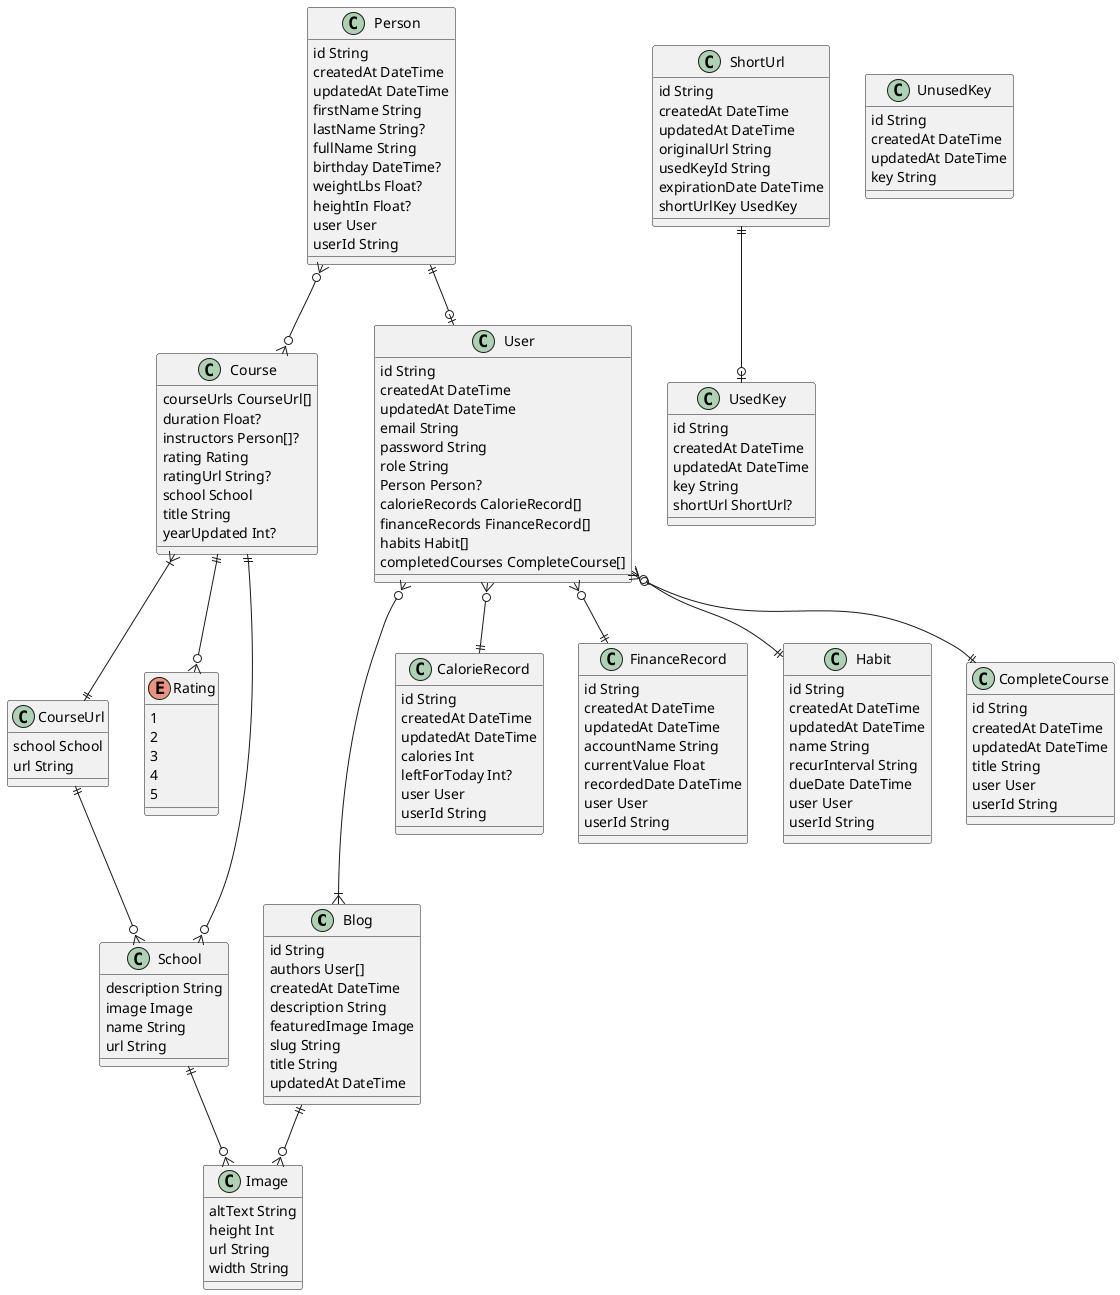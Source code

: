@startuml

Blog ||--o{ Image
Course }|--|| CourseUrl
Course ||--o{ Rating
Course ||--o{ School
CourseUrl ||--o{ School
Person }o--o{ Course
Person ||--o| User
School ||--o{ Image
ShortUrl ||--o| UsedKey
User }o--|| CalorieRecord
User }o--|| FinanceRecord
User }o--|| Habit
User }o--|| CompleteCourse
User }o--|{ Blog

enum Rating {
  1
  2
  3
  4
  5
}

class Blog {
  id String
  authors User[]
  createdAt DateTime
  description String
  featuredImage Image
  slug String
  title String
  updatedAt DateTime
}

class CalorieRecord {
  id String
  createdAt DateTime
  updatedAt DateTime
  calories Int
  leftForToday Int?
  user User
  userId String
}

class CompleteCourse {
  id String
  createdAt DateTime
  updatedAt DateTime
  title String
  user User
  userId String
}

class Course {
  courseUrls CourseUrl[]
  duration Float?
  instructors Person[]?
  rating Rating
  ratingUrl String?
  school School
  title String
  yearUpdated Int?
}

class CourseUrl {
  school School
  url String
}

class FinanceRecord {
  id String
  createdAt DateTime
  updatedAt DateTime
  accountName String
  currentValue Float
  recordedDate DateTime
  user User
  userId String
}

class Habit {
  id String
  createdAt DateTime
  updatedAt DateTime
  name String
  recurInterval String
  dueDate DateTime
  user User
  userId String
}

class Image {
  altText String
  height Int
  url String
  width String
}

class Person {
  id String
  createdAt DateTime
  updatedAt DateTime
  firstName String
  lastName String?
  fullName String
  birthday DateTime?
  weightLbs Float?
  heightIn Float?
  user User
  userId String
}



class School {
  description String
  image Image
  name String
  url String
}

class ShortUrl {
  id String
  createdAt DateTime
  updatedAt DateTime
  originalUrl String
  usedKeyId String
  expirationDate DateTime
  shortUrlKey UsedKey
}

class UnusedKey {
  id String
  createdAt DateTime
  updatedAt DateTime
  key String
}

class UsedKey {
  id String
  createdAt DateTime
  updatedAt DateTime
  key String
  shortUrl ShortUrl?
}

class User {
  id String
  createdAt DateTime
  updatedAt DateTime
  email String
  password String
  role String
  Person Person?
  calorieRecords CalorieRecord[]
  financeRecords FinanceRecord[]
  habits Habit[]
  completedCourses CompleteCourse[]
}

@enduml
